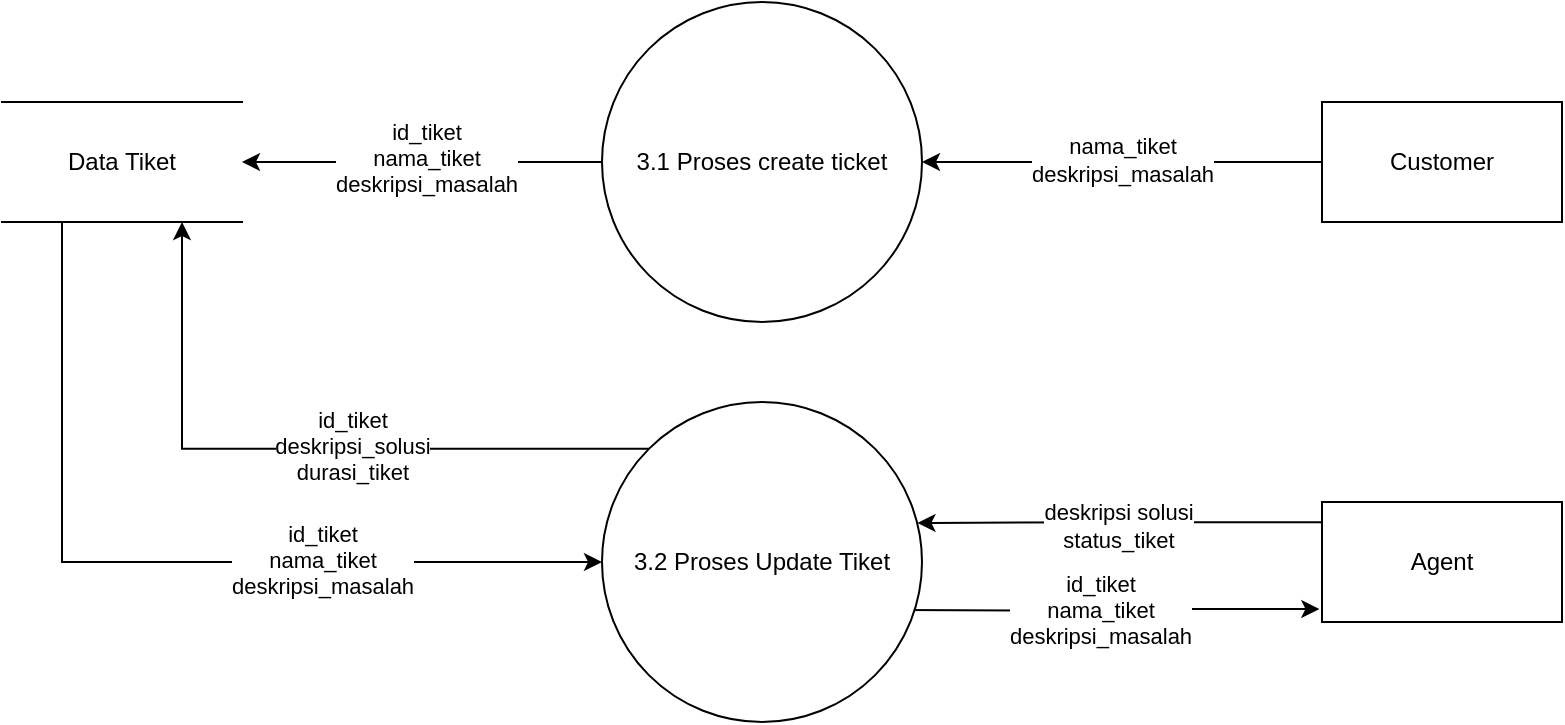 <mxfile version="21.6.6" type="github">
  <diagram name="Page-1" id="gt39l0n_tbjRKr8B7Sow">
    <mxGraphModel dx="1247" dy="673" grid="1" gridSize="10" guides="1" tooltips="1" connect="1" arrows="1" fold="1" page="1" pageScale="1" pageWidth="1100" pageHeight="850" math="0" shadow="0">
      <root>
        <mxCell id="0" />
        <mxCell id="1" parent="0" />
        <mxCell id="S1evl2trHZ4QEoqljqaM-46" style="edgeStyle=orthogonalEdgeStyle;rounded=0;orthogonalLoop=1;jettySize=auto;html=1;entryX=1;entryY=0.5;entryDx=0;entryDy=0;" edge="1" parent="1" source="S1evl2trHZ4QEoqljqaM-43" target="S1evl2trHZ4QEoqljqaM-44">
          <mxGeometry relative="1" as="geometry" />
        </mxCell>
        <mxCell id="S1evl2trHZ4QEoqljqaM-47" value="&lt;div&gt;nama_tiket&lt;/div&gt;&lt;div&gt;deskripsi_masalah&lt;br&gt;&lt;/div&gt;" style="edgeLabel;html=1;align=center;verticalAlign=middle;resizable=0;points=[];" vertex="1" connectable="0" parent="S1evl2trHZ4QEoqljqaM-46">
          <mxGeometry y="-1" relative="1" as="geometry">
            <mxPoint as="offset" />
          </mxGeometry>
        </mxCell>
        <mxCell id="S1evl2trHZ4QEoqljqaM-43" value="Customer" style="rounded=0;whiteSpace=wrap;html=1;" vertex="1" parent="1">
          <mxGeometry x="830" y="230" width="120" height="60" as="geometry" />
        </mxCell>
        <mxCell id="S1evl2trHZ4QEoqljqaM-48" style="edgeStyle=orthogonalEdgeStyle;rounded=0;orthogonalLoop=1;jettySize=auto;html=1;exitX=0;exitY=0.5;exitDx=0;exitDy=0;entryX=1;entryY=0.5;entryDx=0;entryDy=0;" edge="1" parent="1" source="S1evl2trHZ4QEoqljqaM-44" target="S1evl2trHZ4QEoqljqaM-45">
          <mxGeometry relative="1" as="geometry" />
        </mxCell>
        <mxCell id="S1evl2trHZ4QEoqljqaM-49" value="&lt;div&gt;id_tiket&lt;/div&gt;&lt;div&gt;nama_tiket&lt;/div&gt;&lt;div&gt;deskripsi_masalah&lt;br&gt;&lt;/div&gt;" style="edgeLabel;html=1;align=center;verticalAlign=middle;resizable=0;points=[];" vertex="1" connectable="0" parent="S1evl2trHZ4QEoqljqaM-48">
          <mxGeometry x="-0.015" y="-2" relative="1" as="geometry">
            <mxPoint as="offset" />
          </mxGeometry>
        </mxCell>
        <mxCell id="S1evl2trHZ4QEoqljqaM-44" value="3.1 Proses create ticket" style="ellipse;whiteSpace=wrap;html=1;aspect=fixed;" vertex="1" parent="1">
          <mxGeometry x="470" y="180" width="160" height="160" as="geometry" />
        </mxCell>
        <mxCell id="S1evl2trHZ4QEoqljqaM-54" style="edgeStyle=orthogonalEdgeStyle;rounded=0;orthogonalLoop=1;jettySize=auto;html=1;exitX=0.25;exitY=1;exitDx=0;exitDy=0;entryX=0;entryY=0.5;entryDx=0;entryDy=0;" edge="1" parent="1" source="S1evl2trHZ4QEoqljqaM-45" target="S1evl2trHZ4QEoqljqaM-50">
          <mxGeometry relative="1" as="geometry" />
        </mxCell>
        <mxCell id="S1evl2trHZ4QEoqljqaM-57" value="&lt;div&gt;id_tiket&lt;/div&gt;&lt;div&gt;nama_tiket&lt;/div&gt;&lt;div&gt;deskripsi_masalah&lt;br&gt;&lt;/div&gt;" style="edgeLabel;html=1;align=center;verticalAlign=middle;resizable=0;points=[];" vertex="1" connectable="0" parent="S1evl2trHZ4QEoqljqaM-54">
          <mxGeometry x="0.364" y="1" relative="1" as="geometry">
            <mxPoint as="offset" />
          </mxGeometry>
        </mxCell>
        <mxCell id="S1evl2trHZ4QEoqljqaM-45" value="Data Tiket" style="shape=partialRectangle;whiteSpace=wrap;html=1;left=0;right=0;fillColor=none;" vertex="1" parent="1">
          <mxGeometry x="170" y="230" width="120" height="60" as="geometry" />
        </mxCell>
        <mxCell id="S1evl2trHZ4QEoqljqaM-52" style="edgeStyle=orthogonalEdgeStyle;rounded=0;orthogonalLoop=1;jettySize=auto;html=1;entryX=-0.011;entryY=0.892;entryDx=0;entryDy=0;entryPerimeter=0;" edge="1" parent="1" target="S1evl2trHZ4QEoqljqaM-51">
          <mxGeometry relative="1" as="geometry">
            <mxPoint x="620" y="484" as="sourcePoint" />
          </mxGeometry>
        </mxCell>
        <mxCell id="S1evl2trHZ4QEoqljqaM-56" value="&lt;div&gt;id_tiket&lt;/div&gt;&lt;div&gt;nama_tiket&lt;/div&gt;&lt;div&gt;deskripsi_masalah&lt;br&gt;&lt;/div&gt;" style="edgeLabel;html=1;align=center;verticalAlign=middle;resizable=0;points=[];" vertex="1" connectable="0" parent="S1evl2trHZ4QEoqljqaM-52">
          <mxGeometry x="-0.06" y="1" relative="1" as="geometry">
            <mxPoint as="offset" />
          </mxGeometry>
        </mxCell>
        <mxCell id="S1evl2trHZ4QEoqljqaM-55" style="edgeStyle=orthogonalEdgeStyle;rounded=0;orthogonalLoop=1;jettySize=auto;html=1;exitX=0;exitY=0;exitDx=0;exitDy=0;entryX=0.75;entryY=1;entryDx=0;entryDy=0;" edge="1" parent="1" source="S1evl2trHZ4QEoqljqaM-50" target="S1evl2trHZ4QEoqljqaM-45">
          <mxGeometry relative="1" as="geometry" />
        </mxCell>
        <mxCell id="S1evl2trHZ4QEoqljqaM-58" value="&lt;div&gt;id_tiket&lt;/div&gt;&lt;div&gt;deskripsi_solusi&lt;/div&gt;&lt;div&gt;durasi_tiket&lt;br&gt;&lt;/div&gt;" style="edgeLabel;html=1;align=center;verticalAlign=middle;resizable=0;points=[];" vertex="1" connectable="0" parent="S1evl2trHZ4QEoqljqaM-55">
          <mxGeometry x="-0.144" y="-2" relative="1" as="geometry">
            <mxPoint as="offset" />
          </mxGeometry>
        </mxCell>
        <mxCell id="S1evl2trHZ4QEoqljqaM-50" value="3.2 Proses Update Tiket" style="ellipse;whiteSpace=wrap;html=1;aspect=fixed;" vertex="1" parent="1">
          <mxGeometry x="470" y="380" width="160" height="160" as="geometry" />
        </mxCell>
        <mxCell id="S1evl2trHZ4QEoqljqaM-59" style="edgeStyle=orthogonalEdgeStyle;rounded=0;orthogonalLoop=1;jettySize=auto;html=1;exitX=0;exitY=0.169;exitDx=0;exitDy=0;entryX=0.986;entryY=0.378;entryDx=0;entryDy=0;entryPerimeter=0;exitPerimeter=0;" edge="1" parent="1" source="S1evl2trHZ4QEoqljqaM-51" target="S1evl2trHZ4QEoqljqaM-50">
          <mxGeometry relative="1" as="geometry" />
        </mxCell>
        <mxCell id="S1evl2trHZ4QEoqljqaM-60" value="&lt;div&gt;deskripsi solusi&lt;/div&gt;&lt;div&gt;status_tiket&lt;br&gt;&lt;/div&gt;" style="edgeLabel;html=1;align=center;verticalAlign=middle;resizable=0;points=[];" vertex="1" connectable="0" parent="S1evl2trHZ4QEoqljqaM-59">
          <mxGeometry x="0.019" y="1" relative="1" as="geometry">
            <mxPoint as="offset" />
          </mxGeometry>
        </mxCell>
        <mxCell id="S1evl2trHZ4QEoqljqaM-51" value="Agent" style="rounded=0;whiteSpace=wrap;html=1;" vertex="1" parent="1">
          <mxGeometry x="830" y="430" width="120" height="60" as="geometry" />
        </mxCell>
      </root>
    </mxGraphModel>
  </diagram>
</mxfile>
